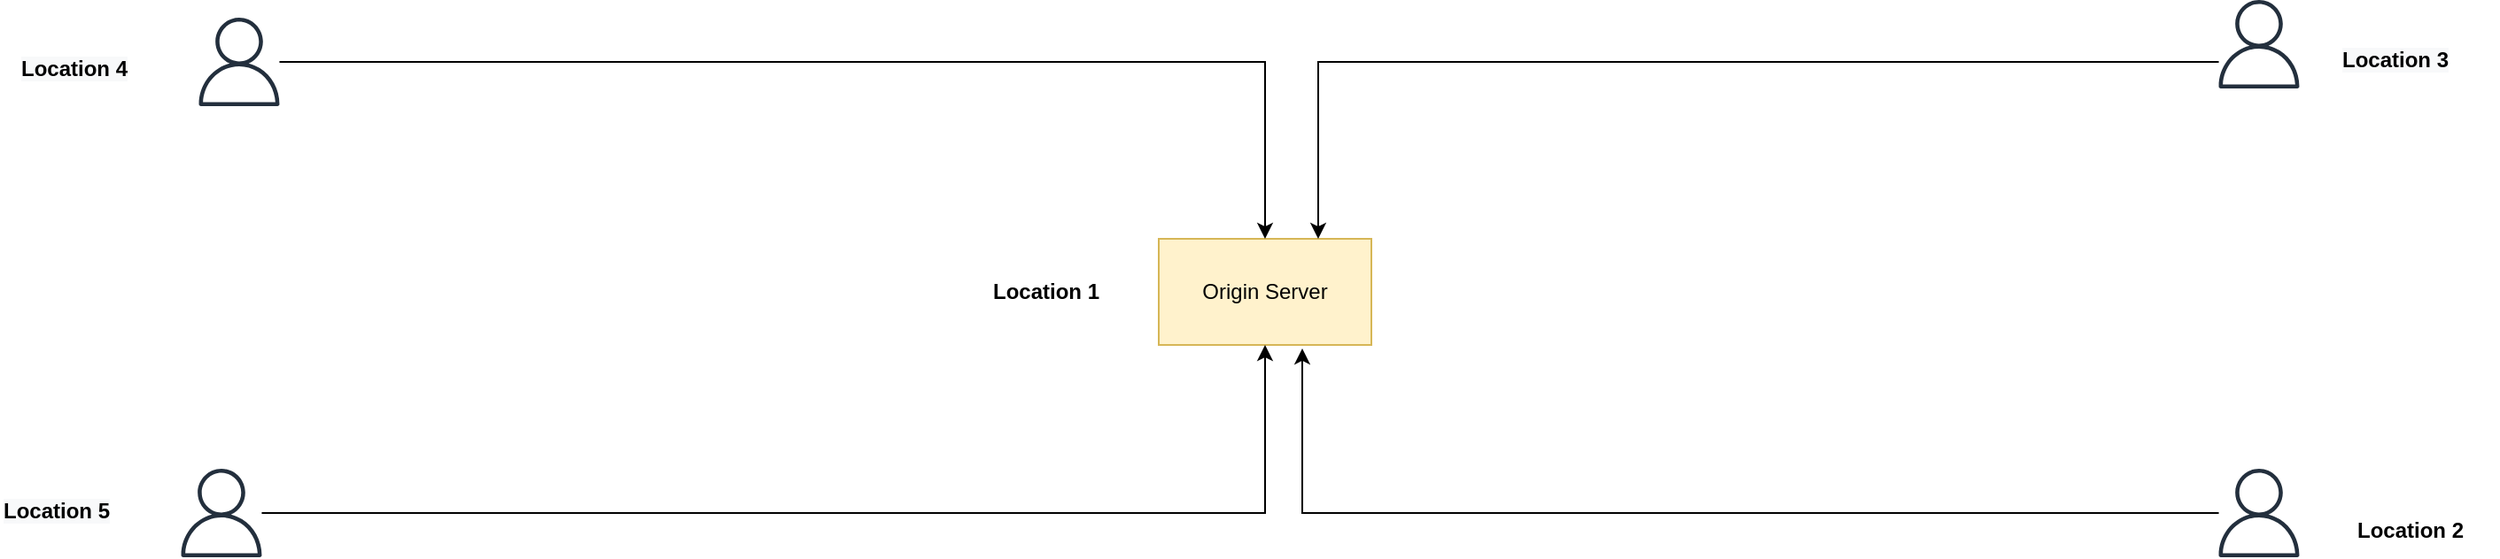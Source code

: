 <mxfile version="20.1.1" type="device"><diagram id="Otl3Xzy2Ej036OZCN6QI" name="Page-1"><mxGraphModel dx="1725" dy="421" grid="1" gridSize="10" guides="1" tooltips="1" connect="1" arrows="1" fold="1" page="1" pageScale="1" pageWidth="827" pageHeight="1169" math="0" shadow="0"><root><mxCell id="0"/><mxCell id="1" parent="0"/><mxCell id="hb-lt67qPtqHc8zm1U52-73" value="Origin Server" style="rounded=0;whiteSpace=wrap;html=1;fillColor=#fff2cc;strokeColor=#d6b656;" vertex="1" parent="1"><mxGeometry x="414" y="220" width="120" height="60" as="geometry"/></mxCell><mxCell id="hb-lt67qPtqHc8zm1U52-74" value="&lt;b&gt;Location 1&lt;/b&gt;" style="text;html=1;align=center;verticalAlign=middle;resizable=0;points=[];autosize=1;strokeColor=none;fillColor=none;" vertex="1" parent="1"><mxGeometry x="310" y="235" width="80" height="30" as="geometry"/></mxCell><mxCell id="hb-lt67qPtqHc8zm1U52-96" value="&lt;b&gt;Location 2&lt;/b&gt;" style="text;html=1;align=center;verticalAlign=middle;resizable=0;points=[];autosize=1;strokeColor=none;fillColor=none;" vertex="1" parent="1"><mxGeometry x="1080" y="370" width="80" height="30" as="geometry"/></mxCell><mxCell id="hb-lt67qPtqHc8zm1U52-102" value="&lt;b style=&quot;color: rgb(0, 0, 0); font-family: Helvetica; font-size: 12px; font-style: normal; font-variant-ligatures: normal; font-variant-caps: normal; letter-spacing: normal; orphans: 2; text-align: center; text-indent: 0px; text-transform: none; widows: 2; word-spacing: 0px; -webkit-text-stroke-width: 0px; background-color: rgb(248, 249, 250); text-decoration-thickness: initial; text-decoration-style: initial; text-decoration-color: initial;&quot;&gt;Location 3&lt;/b&gt;" style="text;whiteSpace=wrap;html=1;" vertex="1" parent="1"><mxGeometry x="1080" y="105" width="90" height="40" as="geometry"/></mxCell><mxCell id="hb-lt67qPtqHc8zm1U52-103" value="&lt;b style=&quot;color: rgb(0, 0, 0); font-family: Helvetica; font-size: 12px; font-style: normal; font-variant-ligatures: normal; font-variant-caps: normal; letter-spacing: normal; orphans: 2; text-align: center; text-indent: 0px; text-transform: none; widows: 2; word-spacing: 0px; -webkit-text-stroke-width: 0px; background-color: rgb(248, 249, 250); text-decoration-thickness: initial; text-decoration-style: initial; text-decoration-color: initial;&quot;&gt;Location 4&lt;/b&gt;" style="text;whiteSpace=wrap;html=1;" vertex="1" parent="1"><mxGeometry x="-230" y="110" width="90" height="40" as="geometry"/></mxCell><mxCell id="hb-lt67qPtqHc8zm1U52-104" value="&lt;b style=&quot;color: rgb(0, 0, 0); font-family: Helvetica; font-size: 12px; font-style: normal; font-variant-ligatures: normal; font-variant-caps: normal; letter-spacing: normal; orphans: 2; text-indent: 0px; text-transform: none; widows: 2; word-spacing: 0px; -webkit-text-stroke-width: 0px; text-decoration-thickness: initial; text-decoration-style: initial; text-decoration-color: initial; text-align: center; background-color: rgb(248, 249, 250);&quot;&gt;Location 5&lt;/b&gt;" style="text;whiteSpace=wrap;html=1;" vertex="1" parent="1"><mxGeometry x="-240" y="360" width="90" height="40" as="geometry"/></mxCell><mxCell id="hb-lt67qPtqHc8zm1U52-107" style="edgeStyle=orthogonalEdgeStyle;rounded=0;orthogonalLoop=1;jettySize=auto;html=1;" edge="1" parent="1" source="hb-lt67qPtqHc8zm1U52-106" target="hb-lt67qPtqHc8zm1U52-73"><mxGeometry relative="1" as="geometry"><mxPoint x="40" y="375" as="targetPoint"/></mxGeometry></mxCell><mxCell id="hb-lt67qPtqHc8zm1U52-106" value="" style="sketch=0;outlineConnect=0;fontColor=#232F3E;gradientColor=none;fillColor=#232F3D;strokeColor=none;dashed=0;verticalLabelPosition=bottom;verticalAlign=top;align=center;html=1;fontSize=12;fontStyle=0;aspect=fixed;pointerEvents=1;shape=mxgraph.aws4.user;" vertex="1" parent="1"><mxGeometry x="-140" y="350" width="50" height="50" as="geometry"/></mxCell><mxCell id="hb-lt67qPtqHc8zm1U52-125" style="edgeStyle=orthogonalEdgeStyle;rounded=0;orthogonalLoop=1;jettySize=auto;html=1;entryX=0.5;entryY=0;entryDx=0;entryDy=0;" edge="1" parent="1" source="hb-lt67qPtqHc8zm1U52-108" target="hb-lt67qPtqHc8zm1U52-73"><mxGeometry relative="1" as="geometry"/></mxCell><mxCell id="hb-lt67qPtqHc8zm1U52-108" value="" style="sketch=0;outlineConnect=0;fontColor=#232F3E;gradientColor=none;fillColor=#232F3D;strokeColor=none;dashed=0;verticalLabelPosition=bottom;verticalAlign=top;align=center;html=1;fontSize=12;fontStyle=0;aspect=fixed;pointerEvents=1;shape=mxgraph.aws4.user;" vertex="1" parent="1"><mxGeometry x="-130" y="95" width="50" height="50" as="geometry"/></mxCell><mxCell id="hb-lt67qPtqHc8zm1U52-126" style="edgeStyle=orthogonalEdgeStyle;rounded=0;orthogonalLoop=1;jettySize=auto;html=1;entryX=0.675;entryY=1.033;entryDx=0;entryDy=0;entryPerimeter=0;" edge="1" parent="1" source="hb-lt67qPtqHc8zm1U52-121" target="hb-lt67qPtqHc8zm1U52-73"><mxGeometry relative="1" as="geometry"/></mxCell><mxCell id="hb-lt67qPtqHc8zm1U52-121" value="" style="sketch=0;outlineConnect=0;fontColor=#232F3E;gradientColor=none;fillColor=#232F3D;strokeColor=none;dashed=0;verticalLabelPosition=bottom;verticalAlign=top;align=center;html=1;fontSize=12;fontStyle=0;aspect=fixed;pointerEvents=1;shape=mxgraph.aws4.user;" vertex="1" parent="1"><mxGeometry x="1010" y="350" width="50" height="50" as="geometry"/></mxCell><mxCell id="hb-lt67qPtqHc8zm1U52-124" style="edgeStyle=orthogonalEdgeStyle;rounded=0;orthogonalLoop=1;jettySize=auto;html=1;entryX=0.75;entryY=0;entryDx=0;entryDy=0;" edge="1" parent="1" source="hb-lt67qPtqHc8zm1U52-123" target="hb-lt67qPtqHc8zm1U52-73"><mxGeometry relative="1" as="geometry"><mxPoint x="910" y="110" as="targetPoint"/><Array as="points"><mxPoint x="504" y="120"/></Array></mxGeometry></mxCell><mxCell id="hb-lt67qPtqHc8zm1U52-123" value="" style="sketch=0;outlineConnect=0;fontColor=#232F3E;gradientColor=none;fillColor=#232F3D;strokeColor=none;dashed=0;verticalLabelPosition=bottom;verticalAlign=top;align=center;html=1;fontSize=12;fontStyle=0;aspect=fixed;pointerEvents=1;shape=mxgraph.aws4.user;" vertex="1" parent="1"><mxGeometry x="1010" y="85" width="50" height="50" as="geometry"/></mxCell></root></mxGraphModel></diagram></mxfile>
